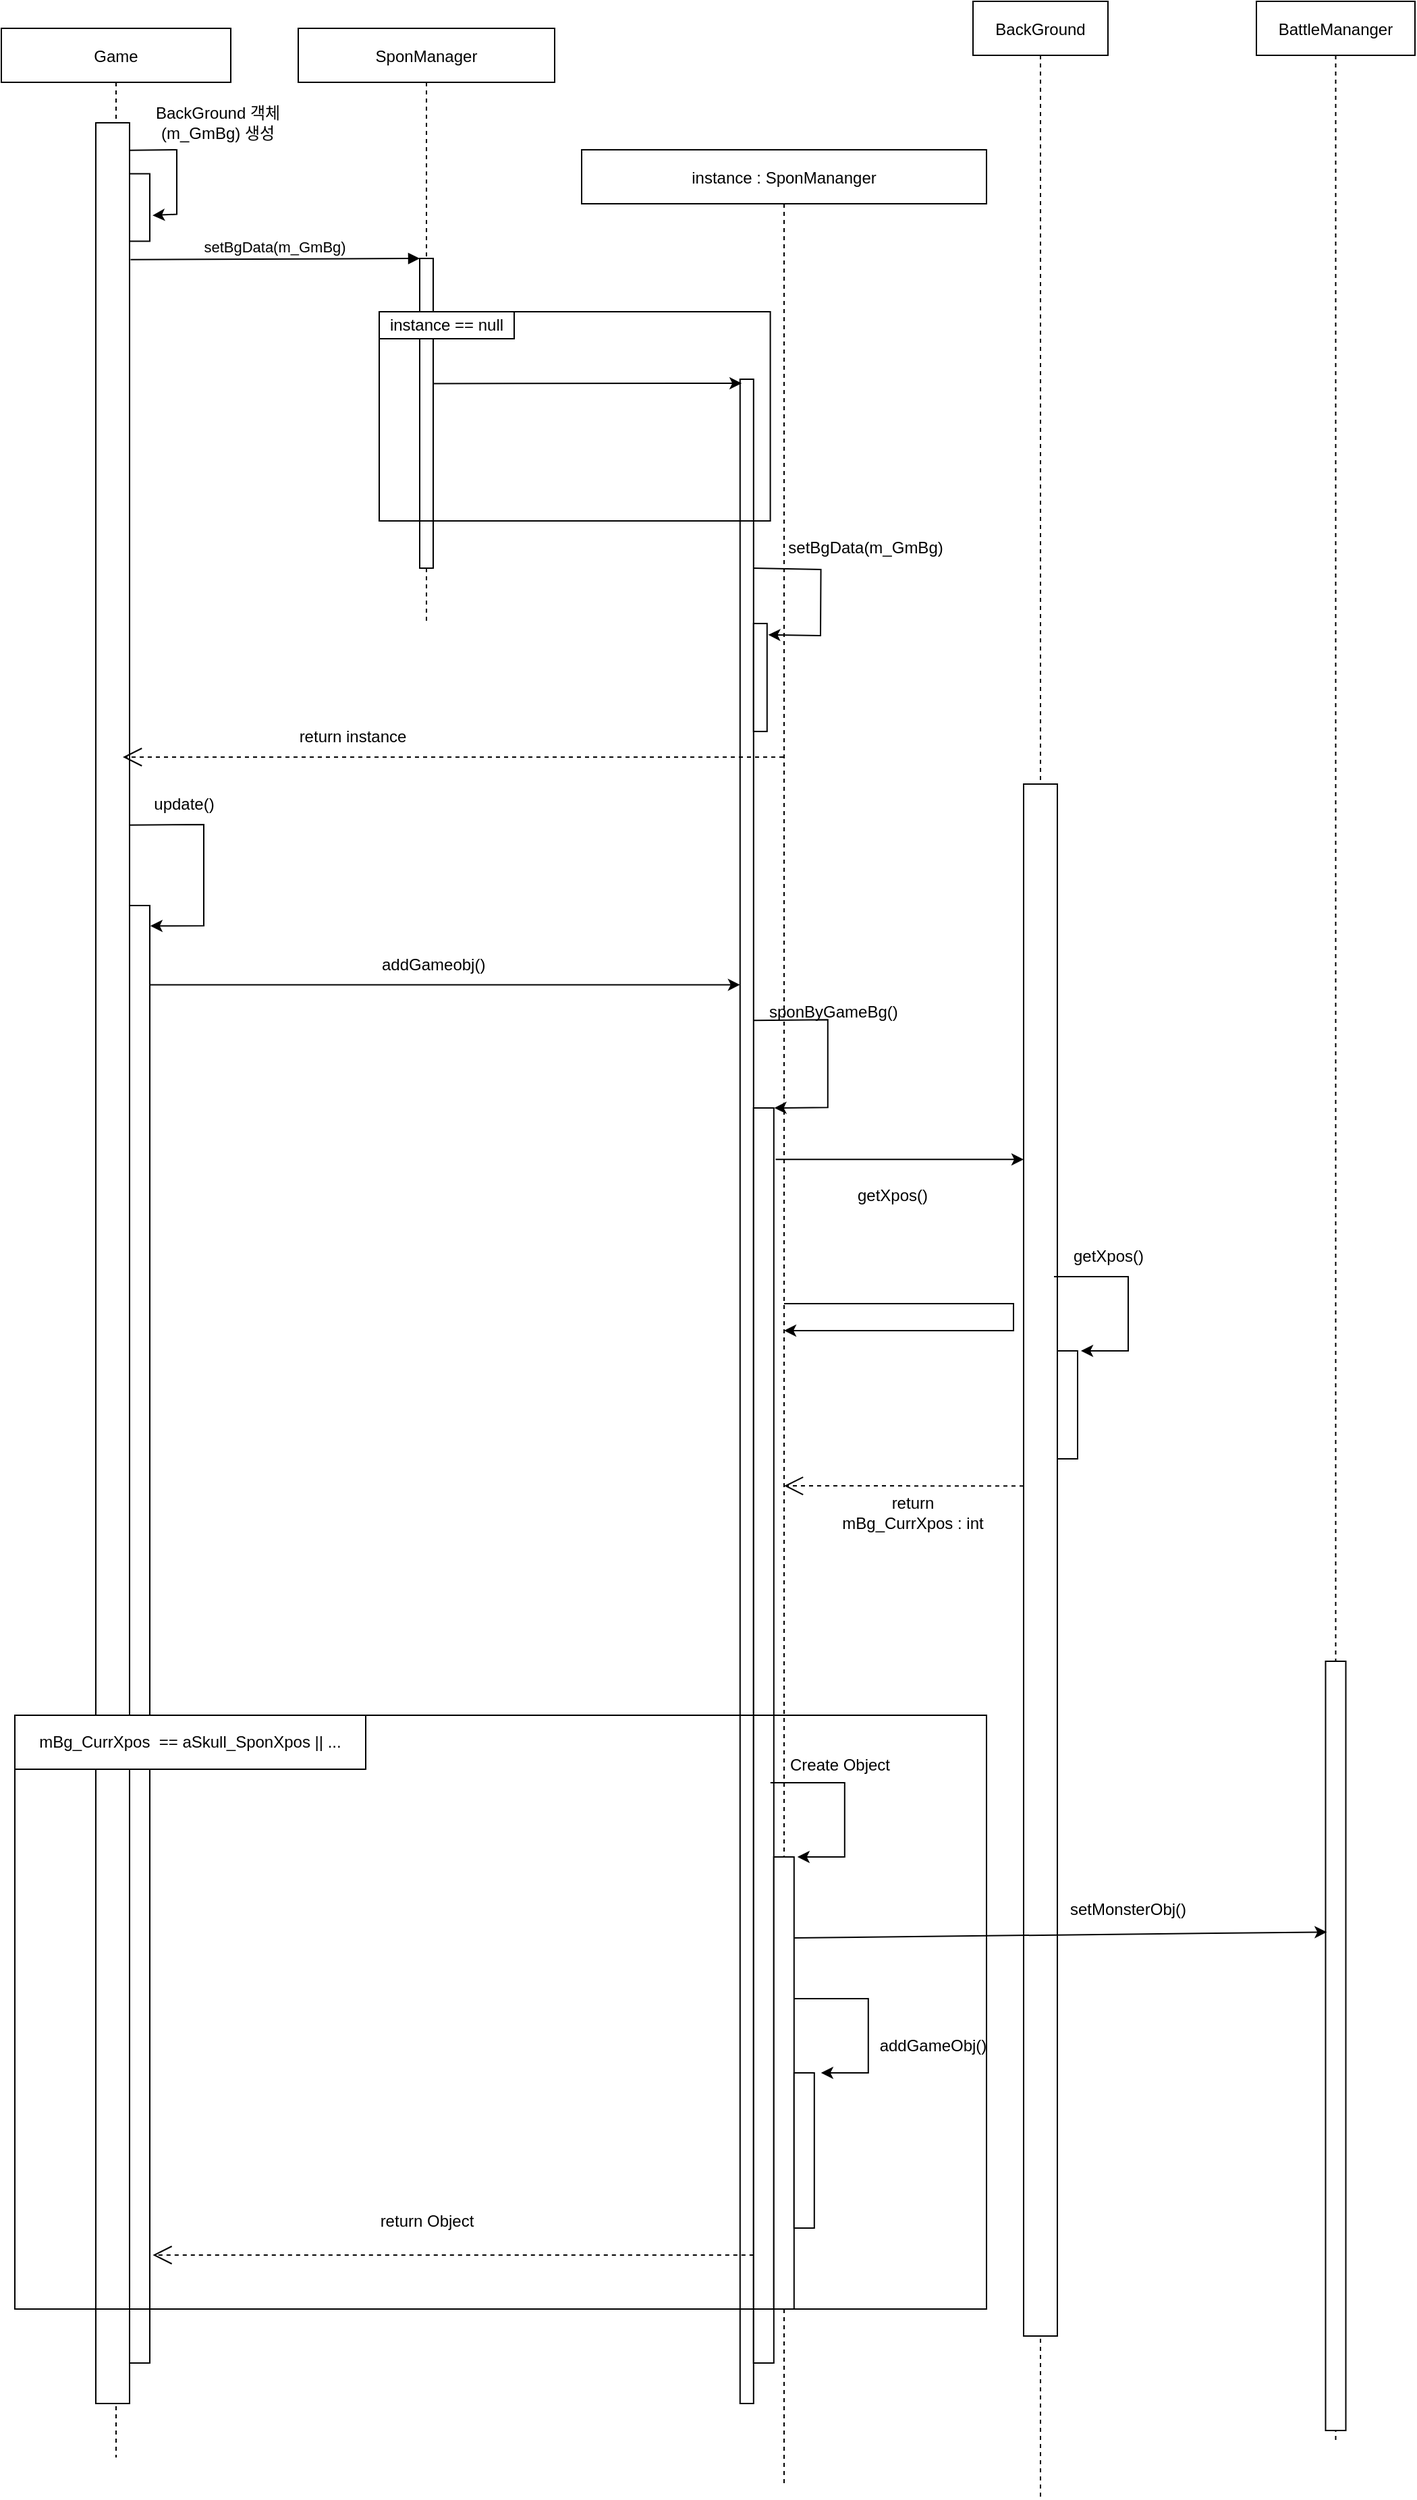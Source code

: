<mxfile version="20.6.2" type="github">
  <diagram id="kgpKYQtTHZ0yAKxKKP6v" name="Page-1">
    <mxGraphModel dx="2370" dy="1443" grid="1" gridSize="10" guides="1" tooltips="1" connect="1" arrows="1" fold="1" page="1" pageScale="1" pageWidth="1169" pageHeight="1654" math="0" shadow="0">
      <root>
        <mxCell id="0" />
        <mxCell id="1" parent="0" />
        <mxCell id="3nuBFxr9cyL0pnOWT2aG-1" value="Game" style="shape=umlLifeline;perimeter=lifelinePerimeter;container=1;collapsible=0;recursiveResize=0;rounded=0;shadow=0;strokeWidth=1;" parent="1" vertex="1">
          <mxGeometry x="90" y="70" width="170" height="1800" as="geometry" />
        </mxCell>
        <mxCell id="d7Es1nawz8pMTpkhwvdQ-35" value="" style="rounded=0;whiteSpace=wrap;html=1;fillColor=default;" vertex="1" parent="3nuBFxr9cyL0pnOWT2aG-1">
          <mxGeometry x="70" y="70" width="25" height="1690" as="geometry" />
        </mxCell>
        <mxCell id="d7Es1nawz8pMTpkhwvdQ-36" value="" style="endArrow=classic;html=1;rounded=0;exitX=0.969;exitY=0.055;exitDx=0;exitDy=0;exitPerimeter=0;entryX=1.026;entryY=0.014;entryDx=0;entryDy=0;entryPerimeter=0;" edge="1" parent="3nuBFxr9cyL0pnOWT2aG-1" target="d7Es1nawz8pMTpkhwvdQ-41">
          <mxGeometry width="50" height="50" relative="1" as="geometry">
            <mxPoint x="95.0" y="590.4" as="sourcePoint" />
            <mxPoint x="120" y="655" as="targetPoint" />
            <Array as="points">
              <mxPoint x="150" y="590" />
              <mxPoint x="150" y="665" />
            </Array>
          </mxGeometry>
        </mxCell>
        <mxCell id="d7Es1nawz8pMTpkhwvdQ-41" value="" style="points=[];perimeter=orthogonalPerimeter;rounded=0;shadow=0;strokeWidth=1;" vertex="1" parent="3nuBFxr9cyL0pnOWT2aG-1">
          <mxGeometry x="95" y="650" width="15" height="1080" as="geometry" />
        </mxCell>
        <mxCell id="d7Es1nawz8pMTpkhwvdQ-37" value="update()" style="text;html=1;align=center;verticalAlign=middle;resizable=0;points=[];autosize=1;strokeColor=none;fillColor=none;" vertex="1" parent="3nuBFxr9cyL0pnOWT2aG-1">
          <mxGeometry x="100" y="560" width="70" height="30" as="geometry" />
        </mxCell>
        <mxCell id="3nuBFxr9cyL0pnOWT2aG-5" value="SponManager" style="shape=umlLifeline;perimeter=lifelinePerimeter;container=1;collapsible=0;recursiveResize=0;rounded=0;shadow=0;strokeWidth=1;" parent="1" vertex="1">
          <mxGeometry x="310" y="70" width="190" height="440" as="geometry" />
        </mxCell>
        <mxCell id="3nuBFxr9cyL0pnOWT2aG-6" value="" style="points=[];perimeter=orthogonalPerimeter;rounded=0;shadow=0;strokeWidth=1;" parent="3nuBFxr9cyL0pnOWT2aG-5" vertex="1">
          <mxGeometry x="90" y="170.5" width="10" height="229.5" as="geometry" />
        </mxCell>
        <mxCell id="d7Es1nawz8pMTpkhwvdQ-54" value="" style="endArrow=classic;html=1;rounded=0;exitX=0.998;exitY=0.195;exitDx=0;exitDy=0;exitPerimeter=0;" edge="1" parent="3nuBFxr9cyL0pnOWT2aG-5" target="d7Es1nawz8pMTpkhwvdQ-46">
          <mxGeometry width="50" height="50" relative="1" as="geometry">
            <mxPoint x="-110.03" y="708.7" as="sourcePoint" />
            <mxPoint x="289.5" y="708.7" as="targetPoint" />
          </mxGeometry>
        </mxCell>
        <mxCell id="d7Es1nawz8pMTpkhwvdQ-51" value="return instance" style="text;html=1;align=center;verticalAlign=middle;resizable=0;points=[];autosize=1;strokeColor=none;fillColor=none;" vertex="1" parent="3nuBFxr9cyL0pnOWT2aG-5">
          <mxGeometry x="-10" y="510" width="100" height="30" as="geometry" />
        </mxCell>
        <mxCell id="3nuBFxr9cyL0pnOWT2aG-8" value="setBgData(m_GmBg)" style="verticalAlign=bottom;endArrow=block;entryX=0;entryY=0;shadow=0;strokeWidth=1;exitX=1.031;exitY=0.06;exitDx=0;exitDy=0;exitPerimeter=0;" parent="1" source="d7Es1nawz8pMTpkhwvdQ-35" target="3nuBFxr9cyL0pnOWT2aG-6" edge="1">
          <mxGeometry relative="1" as="geometry">
            <mxPoint x="190" y="241" as="sourcePoint" />
          </mxGeometry>
        </mxCell>
        <mxCell id="d7Es1nawz8pMTpkhwvdQ-31" value="BackGround" style="shape=umlLifeline;perimeter=lifelinePerimeter;container=1;collapsible=0;recursiveResize=0;rounded=0;shadow=0;strokeWidth=1;" vertex="1" parent="1">
          <mxGeometry x="810" y="50" width="100" height="1850" as="geometry" />
        </mxCell>
        <mxCell id="d7Es1nawz8pMTpkhwvdQ-42" value="" style="points=[];perimeter=orthogonalPerimeter;rounded=0;shadow=0;strokeWidth=1;" vertex="1" parent="d7Es1nawz8pMTpkhwvdQ-31">
          <mxGeometry x="37.5" y="580" width="25" height="1150" as="geometry" />
        </mxCell>
        <mxCell id="d7Es1nawz8pMTpkhwvdQ-64" value="" style="points=[];perimeter=orthogonalPerimeter;rounded=0;shadow=0;strokeWidth=1;" vertex="1" parent="d7Es1nawz8pMTpkhwvdQ-31">
          <mxGeometry x="62.5" y="1000" width="15" height="80" as="geometry" />
        </mxCell>
        <mxCell id="d7Es1nawz8pMTpkhwvdQ-43" value="instance : SponMananger" style="shape=umlLifeline;perimeter=lifelinePerimeter;container=1;collapsible=0;recursiveResize=0;rounded=0;shadow=0;strokeWidth=1;" vertex="1" parent="1">
          <mxGeometry x="520" y="160" width="300" height="1730" as="geometry" />
        </mxCell>
        <mxCell id="d7Es1nawz8pMTpkhwvdQ-46" value="" style="points=[];perimeter=orthogonalPerimeter;rounded=0;shadow=0;strokeWidth=1;" vertex="1" parent="d7Es1nawz8pMTpkhwvdQ-43">
          <mxGeometry x="117.4" y="170" width="10" height="1500" as="geometry" />
        </mxCell>
        <mxCell id="d7Es1nawz8pMTpkhwvdQ-5" value="" style="rounded=0;whiteSpace=wrap;html=1;fillColor=none;" vertex="1" parent="d7Es1nawz8pMTpkhwvdQ-43">
          <mxGeometry x="-150" y="120" width="289.8" height="155" as="geometry" />
        </mxCell>
        <mxCell id="d7Es1nawz8pMTpkhwvdQ-56" value="" style="points=[];perimeter=orthogonalPerimeter;rounded=0;shadow=0;strokeWidth=1;" vertex="1" parent="d7Es1nawz8pMTpkhwvdQ-43">
          <mxGeometry x="127.4" y="710" width="15" height="930" as="geometry" />
        </mxCell>
        <mxCell id="d7Es1nawz8pMTpkhwvdQ-57" value="" style="endArrow=classic;html=1;rounded=0;exitX=0.969;exitY=0.055;exitDx=0;exitDy=0;exitPerimeter=0;entryX=1.026;entryY=0.014;entryDx=0;entryDy=0;entryPerimeter=0;" edge="1" parent="d7Es1nawz8pMTpkhwvdQ-43">
          <mxGeometry width="50" height="50" relative="1" as="geometry">
            <mxPoint x="127.4" y="645.08" as="sourcePoint" />
            <mxPoint x="142.79" y="710.0" as="targetPoint" />
            <Array as="points">
              <mxPoint x="182.4" y="644.68" />
              <mxPoint x="182.4" y="709.68" />
            </Array>
          </mxGeometry>
        </mxCell>
        <mxCell id="d7Es1nawz8pMTpkhwvdQ-19" value="" style="points=[];perimeter=orthogonalPerimeter;rounded=0;shadow=0;strokeWidth=1;" vertex="1" parent="d7Es1nawz8pMTpkhwvdQ-43">
          <mxGeometry x="127.4" y="351.03" width="10" height="80" as="geometry" />
        </mxCell>
        <mxCell id="d7Es1nawz8pMTpkhwvdQ-20" value="" style="endArrow=classic;html=1;rounded=0;exitX=1.012;exitY=0.254;exitDx=0;exitDy=0;exitPerimeter=0;entryX=1.082;entryY=0.105;entryDx=0;entryDy=0;entryPerimeter=0;" edge="1" parent="d7Es1nawz8pMTpkhwvdQ-43" target="d7Es1nawz8pMTpkhwvdQ-19">
          <mxGeometry width="50" height="50" relative="1" as="geometry">
            <mxPoint x="127.4" y="310.003" as="sourcePoint" />
            <mxPoint x="136.28" y="390.53" as="targetPoint" />
            <Array as="points">
              <mxPoint x="177.28" y="311.03" />
              <mxPoint x="177" y="360" />
            </Array>
          </mxGeometry>
        </mxCell>
        <mxCell id="d7Es1nawz8pMTpkhwvdQ-22" value="setBgData(m_GmBg)" style="text;html=1;align=center;verticalAlign=middle;resizable=0;points=[];autosize=1;strokeColor=none;fillColor=none;" vertex="1" parent="d7Es1nawz8pMTpkhwvdQ-43">
          <mxGeometry x="139.9" y="280" width="140" height="30" as="geometry" />
        </mxCell>
        <mxCell id="d7Es1nawz8pMTpkhwvdQ-10" value="instance == null" style="rounded=0;whiteSpace=wrap;html=1;fillColor=default;" vertex="1" parent="d7Es1nawz8pMTpkhwvdQ-43">
          <mxGeometry x="-150" y="120" width="100" height="20" as="geometry" />
        </mxCell>
        <mxCell id="d7Es1nawz8pMTpkhwvdQ-60" value="getXpos()" style="text;html=1;align=center;verticalAlign=middle;resizable=0;points=[];autosize=1;strokeColor=none;fillColor=none;" vertex="1" parent="d7Es1nawz8pMTpkhwvdQ-43">
          <mxGeometry x="190.0" y="760" width="80" height="30" as="geometry" />
        </mxCell>
        <mxCell id="d7Es1nawz8pMTpkhwvdQ-82" value="mBg_CurrXpos&amp;nbsp; ==&amp;nbsp;aSkull_SponXpos || ..." style="rounded=0;whiteSpace=wrap;html=1;fillColor=default;" vertex="1" parent="d7Es1nawz8pMTpkhwvdQ-43">
          <mxGeometry x="-420" y="1160" width="260" height="40" as="geometry" />
        </mxCell>
        <mxCell id="d7Es1nawz8pMTpkhwvdQ-85" value="" style="points=[];perimeter=orthogonalPerimeter;rounded=0;shadow=0;strokeWidth=1;" vertex="1" parent="d7Es1nawz8pMTpkhwvdQ-43">
          <mxGeometry x="142.4" y="1265" width="15" height="335" as="geometry" />
        </mxCell>
        <mxCell id="d7Es1nawz8pMTpkhwvdQ-86" value="Create Object" style="text;html=1;align=center;verticalAlign=middle;resizable=0;points=[];autosize=1;strokeColor=none;fillColor=none;" vertex="1" parent="d7Es1nawz8pMTpkhwvdQ-43">
          <mxGeometry x="140.9" y="1182" width="100" height="30" as="geometry" />
        </mxCell>
        <mxCell id="d7Es1nawz8pMTpkhwvdQ-87" value="" style="endArrow=classic;html=1;rounded=0;" edge="1" parent="d7Es1nawz8pMTpkhwvdQ-43">
          <mxGeometry width="50" height="50" relative="1" as="geometry">
            <mxPoint x="139.9" y="1210" as="sourcePoint" />
            <mxPoint x="159.9" y="1265" as="targetPoint" />
            <Array as="points">
              <mxPoint x="194.9" y="1210" />
              <mxPoint x="194.9" y="1265" />
            </Array>
          </mxGeometry>
        </mxCell>
        <mxCell id="d7Es1nawz8pMTpkhwvdQ-75" value="" style="rounded=0;whiteSpace=wrap;html=1;fillColor=none;" vertex="1" parent="d7Es1nawz8pMTpkhwvdQ-43">
          <mxGeometry x="-420" y="1160" width="720" height="440" as="geometry" />
        </mxCell>
        <mxCell id="d7Es1nawz8pMTpkhwvdQ-90" value="" style="points=[];perimeter=orthogonalPerimeter;rounded=0;shadow=0;strokeWidth=1;" vertex="1" parent="d7Es1nawz8pMTpkhwvdQ-43">
          <mxGeometry x="157.4" y="1425" width="15" height="115" as="geometry" />
        </mxCell>
        <mxCell id="d7Es1nawz8pMTpkhwvdQ-92" value="" style="endArrow=classic;html=1;rounded=0;" edge="1" parent="d7Es1nawz8pMTpkhwvdQ-43">
          <mxGeometry width="50" height="50" relative="1" as="geometry">
            <mxPoint x="157.4" y="1370" as="sourcePoint" />
            <mxPoint x="177.4" y="1425" as="targetPoint" />
            <Array as="points">
              <mxPoint x="212.4" y="1370" />
              <mxPoint x="212.4" y="1425" />
            </Array>
          </mxGeometry>
        </mxCell>
        <mxCell id="d7Es1nawz8pMTpkhwvdQ-91" value="addGameObj()" style="text;html=1;align=center;verticalAlign=middle;resizable=0;points=[];autosize=1;strokeColor=none;fillColor=none;" vertex="1" parent="d7Es1nawz8pMTpkhwvdQ-43">
          <mxGeometry x="210" y="1390" width="100" height="30" as="geometry" />
        </mxCell>
        <mxCell id="d7Es1nawz8pMTpkhwvdQ-88" value="return Object" style="text;html=1;align=center;verticalAlign=middle;resizable=0;points=[];autosize=1;strokeColor=none;fillColor=none;" vertex="1" parent="d7Es1nawz8pMTpkhwvdQ-43">
          <mxGeometry x="-160" y="1520" width="90" height="30" as="geometry" />
        </mxCell>
        <mxCell id="d7Es1nawz8pMTpkhwvdQ-45" value="" style="endArrow=classic;html=1;rounded=0;entryX=0.118;entryY=0.002;entryDx=0;entryDy=0;entryPerimeter=0;exitX=1.022;exitY=0.404;exitDx=0;exitDy=0;exitPerimeter=0;" edge="1" parent="1" source="3nuBFxr9cyL0pnOWT2aG-6" target="d7Es1nawz8pMTpkhwvdQ-46">
          <mxGeometry width="50" height="50" relative="1" as="geometry">
            <mxPoint x="410" y="340" as="sourcePoint" />
            <mxPoint x="590" y="340" as="targetPoint" />
          </mxGeometry>
        </mxCell>
        <mxCell id="d7Es1nawz8pMTpkhwvdQ-58" value="sponByGameBg()" style="text;whiteSpace=wrap;html=1;" vertex="1" parent="1">
          <mxGeometry x="657.4" y="784.68" width="95" height="30" as="geometry" />
        </mxCell>
        <mxCell id="d7Es1nawz8pMTpkhwvdQ-38" value="" style="points=[];perimeter=orthogonalPerimeter;rounded=0;shadow=0;strokeWidth=1;" vertex="1" parent="1">
          <mxGeometry x="185" y="177.75" width="15" height="50" as="geometry" />
        </mxCell>
        <mxCell id="d7Es1nawz8pMTpkhwvdQ-40" value="" style="endArrow=classic;html=1;rounded=0;exitX=0.969;exitY=0.055;exitDx=0;exitDy=0;exitPerimeter=0;entryX=1.137;entryY=0.617;entryDx=0;entryDy=0;entryPerimeter=0;" edge="1" parent="1" target="d7Es1nawz8pMTpkhwvdQ-38">
          <mxGeometry width="50" height="50" relative="1" as="geometry">
            <mxPoint x="185" y="160.4" as="sourcePoint" />
            <mxPoint x="185.31" y="225.5" as="targetPoint" />
            <Array as="points">
              <mxPoint x="220" y="160" />
              <mxPoint x="220" y="207.75" />
            </Array>
          </mxGeometry>
        </mxCell>
        <mxCell id="d7Es1nawz8pMTpkhwvdQ-34" value="BackGround 객체&lt;br&gt;(m_GmBg) 생성" style="text;html=1;align=center;verticalAlign=middle;resizable=0;points=[];autosize=1;strokeColor=none;fillColor=none;" vertex="1" parent="1">
          <mxGeometry x="190" y="120" width="120" height="40" as="geometry" />
        </mxCell>
        <mxCell id="d7Es1nawz8pMTpkhwvdQ-63" value="return &lt;br&gt;mBg_CurrXpos : int" style="text;html=1;align=center;verticalAlign=middle;resizable=0;points=[];autosize=1;strokeColor=none;fillColor=none;" vertex="1" parent="1">
          <mxGeometry x="700" y="1150" width="130" height="40" as="geometry" />
        </mxCell>
        <mxCell id="d7Es1nawz8pMTpkhwvdQ-67" value="getXpos()" style="text;html=1;align=center;verticalAlign=middle;resizable=0;points=[];autosize=1;strokeColor=none;fillColor=none;" vertex="1" parent="1">
          <mxGeometry x="870" y="965" width="80" height="30" as="geometry" />
        </mxCell>
        <mxCell id="d7Es1nawz8pMTpkhwvdQ-69" value="" style="endArrow=classic;html=1;rounded=0;" edge="1" parent="1">
          <mxGeometry width="50" height="50" relative="1" as="geometry">
            <mxPoint x="870" y="995" as="sourcePoint" />
            <mxPoint x="890" y="1050" as="targetPoint" />
            <Array as="points">
              <mxPoint x="925" y="995" />
              <mxPoint x="925" y="1050" />
            </Array>
          </mxGeometry>
        </mxCell>
        <mxCell id="d7Es1nawz8pMTpkhwvdQ-62" value="" style="endArrow=open;endSize=12;dashed=1;html=1;rounded=0;" edge="1" parent="1">
          <mxGeometry width="160" relative="1" as="geometry">
            <mxPoint x="847.5" y="1150.12" as="sourcePoint" />
            <mxPoint x="670" y="1150" as="targetPoint" />
          </mxGeometry>
        </mxCell>
        <mxCell id="d7Es1nawz8pMTpkhwvdQ-70" value="" style="endArrow=open;endSize=12;dashed=1;html=1;rounded=0;" edge="1" parent="1" source="d7Es1nawz8pMTpkhwvdQ-43">
          <mxGeometry width="160" relative="1" as="geometry">
            <mxPoint x="597" y="610.12" as="sourcePoint" />
            <mxPoint x="180" y="610" as="targetPoint" />
          </mxGeometry>
        </mxCell>
        <mxCell id="d7Es1nawz8pMTpkhwvdQ-81" value="" style="endArrow=classic;html=1;rounded=0;exitX=1.089;exitY=0.041;exitDx=0;exitDy=0;exitPerimeter=0;" edge="1" parent="1" source="d7Es1nawz8pMTpkhwvdQ-56" target="d7Es1nawz8pMTpkhwvdQ-42">
          <mxGeometry width="50" height="50" relative="1" as="geometry">
            <mxPoint x="860" y="1050" as="sourcePoint" />
            <mxPoint x="840" y="919" as="targetPoint" />
          </mxGeometry>
        </mxCell>
        <mxCell id="d7Es1nawz8pMTpkhwvdQ-89" value="" style="endArrow=open;endSize=12;dashed=1;html=1;rounded=0;entryX=1.146;entryY=0.651;entryDx=0;entryDy=0;entryPerimeter=0;" edge="1" parent="1">
          <mxGeometry width="160" relative="1" as="geometry">
            <mxPoint x="647.4" y="1720" as="sourcePoint" />
            <mxPoint x="202.19" y="1720" as="targetPoint" />
          </mxGeometry>
        </mxCell>
        <mxCell id="d7Es1nawz8pMTpkhwvdQ-95" value="BattleMananger" style="shape=umlLifeline;perimeter=lifelinePerimeter;container=1;collapsible=0;recursiveResize=0;rounded=0;shadow=0;strokeWidth=1;" vertex="1" parent="1">
          <mxGeometry x="1020" y="50" width="117.5" height="1810" as="geometry" />
        </mxCell>
        <mxCell id="d7Es1nawz8pMTpkhwvdQ-99" value="" style="points=[];perimeter=orthogonalPerimeter;rounded=0;shadow=0;strokeWidth=1;" vertex="1" parent="d7Es1nawz8pMTpkhwvdQ-95">
          <mxGeometry x="51.25" y="1230" width="15" height="570" as="geometry" />
        </mxCell>
        <mxCell id="d7Es1nawz8pMTpkhwvdQ-98" value="" style="endArrow=classic;html=1;rounded=0;exitX=1.001;exitY=0.179;exitDx=0;exitDy=0;exitPerimeter=0;entryX=0.06;entryY=0.352;entryDx=0;entryDy=0;entryPerimeter=0;" edge="1" parent="1" source="d7Es1nawz8pMTpkhwvdQ-85" target="d7Es1nawz8pMTpkhwvdQ-99">
          <mxGeometry width="50" height="50" relative="1" as="geometry">
            <mxPoint x="920" y="1550" as="sourcePoint" />
            <mxPoint x="1160" y="1610" as="targetPoint" />
          </mxGeometry>
        </mxCell>
        <mxCell id="d7Es1nawz8pMTpkhwvdQ-102" value="setMonsterObj()" style="text;whiteSpace=wrap;html=1;" vertex="1" parent="1">
          <mxGeometry x="880" y="1450" width="110" height="40" as="geometry" />
        </mxCell>
        <mxCell id="d7Es1nawz8pMTpkhwvdQ-108" style="edgeStyle=orthogonalEdgeStyle;rounded=0;orthogonalLoop=1;jettySize=auto;html=1;" edge="1" parent="1" source="d7Es1nawz8pMTpkhwvdQ-43" target="d7Es1nawz8pMTpkhwvdQ-43">
          <mxGeometry relative="1" as="geometry" />
        </mxCell>
        <mxCell id="d7Es1nawz8pMTpkhwvdQ-55" value="addGameobj()" style="text;whiteSpace=wrap;html=1;" vertex="1" parent="1">
          <mxGeometry x="370" y="750" width="195" height="40" as="geometry" />
        </mxCell>
      </root>
    </mxGraphModel>
  </diagram>
</mxfile>
